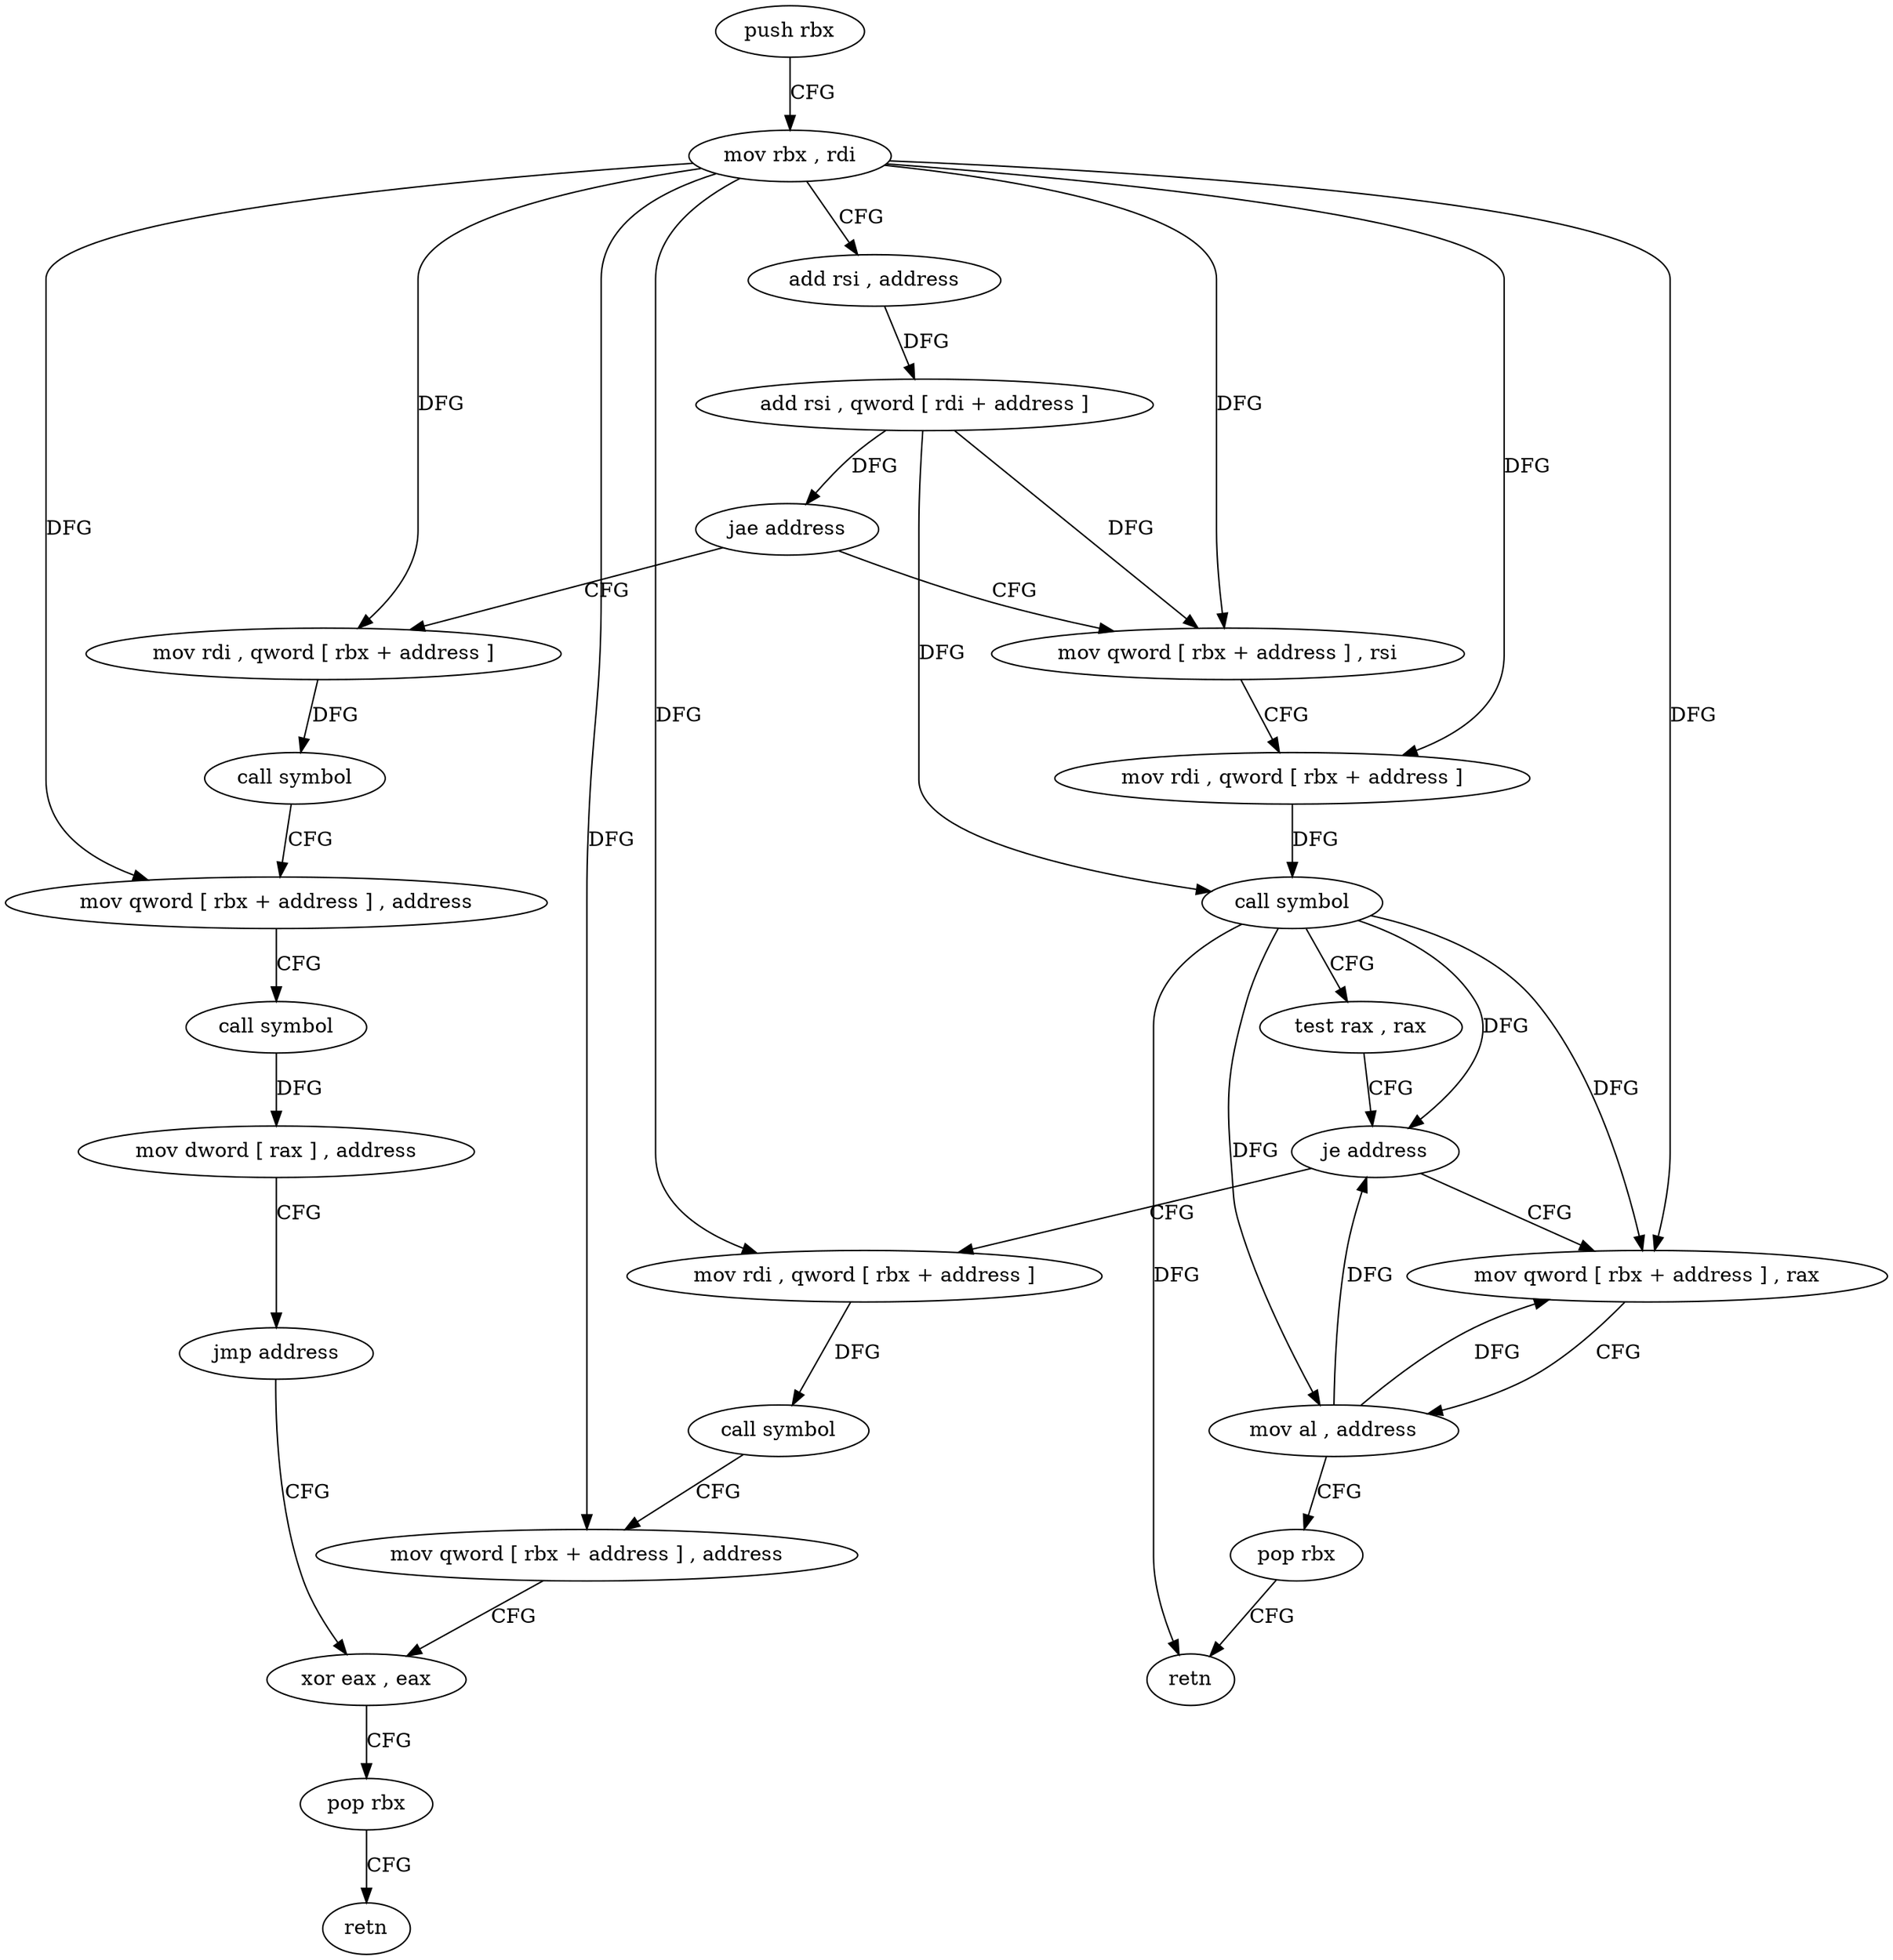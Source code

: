 digraph "func" {
"4209200" [label = "push rbx" ]
"4209201" [label = "mov rbx , rdi" ]
"4209204" [label = "add rsi , address" ]
"4209211" [label = "add rsi , qword [ rdi + address ]" ]
"4209215" [label = "jae address" ]
"4209247" [label = "mov qword [ rbx + address ] , rsi" ]
"4209217" [label = "mov rdi , qword [ rbx + address ]" ]
"4209251" [label = "mov rdi , qword [ rbx + address ]" ]
"4209255" [label = "call symbol" ]
"4209260" [label = "test rax , rax" ]
"4209263" [label = "je address" ]
"4209273" [label = "mov rdi , qword [ rbx + address ]" ]
"4209265" [label = "mov qword [ rbx + address ] , rax" ]
"4209221" [label = "call symbol" ]
"4209226" [label = "mov qword [ rbx + address ] , address" ]
"4209234" [label = "call symbol" ]
"4209239" [label = "mov dword [ rax ] , address" ]
"4209245" [label = "jmp address" ]
"4209290" [label = "xor eax , eax" ]
"4209277" [label = "call symbol" ]
"4209282" [label = "mov qword [ rbx + address ] , address" ]
"4209269" [label = "mov al , address" ]
"4209271" [label = "pop rbx" ]
"4209272" [label = "retn" ]
"4209292" [label = "pop rbx" ]
"4209293" [label = "retn" ]
"4209200" -> "4209201" [ label = "CFG" ]
"4209201" -> "4209204" [ label = "CFG" ]
"4209201" -> "4209247" [ label = "DFG" ]
"4209201" -> "4209251" [ label = "DFG" ]
"4209201" -> "4209217" [ label = "DFG" ]
"4209201" -> "4209226" [ label = "DFG" ]
"4209201" -> "4209273" [ label = "DFG" ]
"4209201" -> "4209282" [ label = "DFG" ]
"4209201" -> "4209265" [ label = "DFG" ]
"4209204" -> "4209211" [ label = "DFG" ]
"4209211" -> "4209215" [ label = "DFG" ]
"4209211" -> "4209247" [ label = "DFG" ]
"4209211" -> "4209255" [ label = "DFG" ]
"4209215" -> "4209247" [ label = "CFG" ]
"4209215" -> "4209217" [ label = "CFG" ]
"4209247" -> "4209251" [ label = "CFG" ]
"4209217" -> "4209221" [ label = "DFG" ]
"4209251" -> "4209255" [ label = "DFG" ]
"4209255" -> "4209260" [ label = "CFG" ]
"4209255" -> "4209263" [ label = "DFG" ]
"4209255" -> "4209265" [ label = "DFG" ]
"4209255" -> "4209269" [ label = "DFG" ]
"4209255" -> "4209272" [ label = "DFG" ]
"4209260" -> "4209263" [ label = "CFG" ]
"4209263" -> "4209273" [ label = "CFG" ]
"4209263" -> "4209265" [ label = "CFG" ]
"4209273" -> "4209277" [ label = "DFG" ]
"4209265" -> "4209269" [ label = "CFG" ]
"4209221" -> "4209226" [ label = "CFG" ]
"4209226" -> "4209234" [ label = "CFG" ]
"4209234" -> "4209239" [ label = "DFG" ]
"4209239" -> "4209245" [ label = "CFG" ]
"4209245" -> "4209290" [ label = "CFG" ]
"4209290" -> "4209292" [ label = "CFG" ]
"4209277" -> "4209282" [ label = "CFG" ]
"4209282" -> "4209290" [ label = "CFG" ]
"4209269" -> "4209271" [ label = "CFG" ]
"4209269" -> "4209263" [ label = "DFG" ]
"4209269" -> "4209265" [ label = "DFG" ]
"4209271" -> "4209272" [ label = "CFG" ]
"4209292" -> "4209293" [ label = "CFG" ]
}
